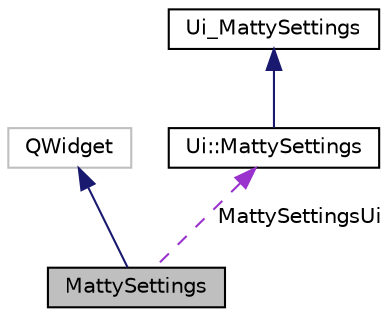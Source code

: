 digraph "MattySettings"
{
  edge [fontname="Helvetica",fontsize="10",labelfontname="Helvetica",labelfontsize="10"];
  node [fontname="Helvetica",fontsize="10",shape=record];
  Node2 [label="MattySettings",height=0.2,width=0.4,color="black", fillcolor="grey75", style="filled", fontcolor="black"];
  Node3 -> Node2 [dir="back",color="midnightblue",fontsize="10",style="solid",fontname="Helvetica"];
  Node3 [label="QWidget",height=0.2,width=0.4,color="grey75", fillcolor="white", style="filled"];
  Node4 -> Node2 [dir="back",color="darkorchid3",fontsize="10",style="dashed",label=" MattySettingsUi" ,fontname="Helvetica"];
  Node4 [label="Ui::MattySettings",height=0.2,width=0.4,color="black", fillcolor="white", style="filled",URL="$classUi_1_1MattySettings.html"];
  Node5 -> Node4 [dir="back",color="midnightblue",fontsize="10",style="solid",fontname="Helvetica"];
  Node5 [label="Ui_MattySettings",height=0.2,width=0.4,color="black", fillcolor="white", style="filled",URL="$classUi__MattySettings.html"];
}
